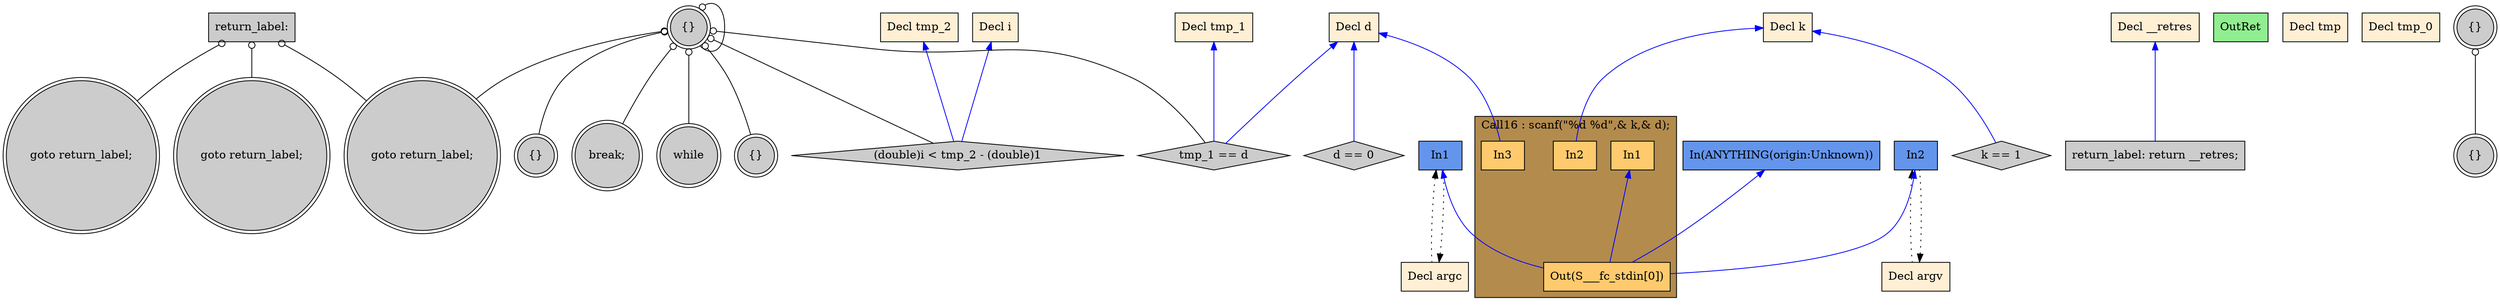 digraph G {
  rankdir=TB;
  node [style="filled", ];
  32 [label="break;", fillcolor="#CCCCCC", shape=doublecircle, ];
  33 [label="goto return_label;", fillcolor="#CCCCCC", shape=doublecircle, ];
  34 [label="return_label: return __retres;", fillcolor="#CCCCCC", shape=box, ];
  2 [label="Decl argc", fillcolor="#FFEFD5", shape=box, ];
  35 [label="OutRet", fillcolor="#90EE90", shape=box, ];
  3 [label="In1", fillcolor="#6495ED", shape=box, ];
  36 [label="In(ANYTHING(origin:Unknown))", fillcolor="#6495ED", shape=box, ];
  4 [label="Decl argv", fillcolor="#FFEFD5", shape=box, ];
  5 [label="In2", fillcolor="#6495ED", shape=box, ];
  6 [label="Decl k", fillcolor="#FFEFD5", shape=box, ];
  7 [label="Decl d", fillcolor="#FFEFD5", shape=box, ];
  8 [label="Decl i", fillcolor="#FFEFD5", shape=box, ];
  9 [label="Decl tmp", fillcolor="#FFEFD5", shape=box, ];
  10 [label="Decl tmp_0", fillcolor="#FFEFD5", shape=box, ];
  11 [label="Decl tmp_1", fillcolor="#FFEFD5", shape=box, ];
  12 [label="Decl tmp_2", fillcolor="#FFEFD5", shape=box, ];
  13 [label="Decl __retres", fillcolor="#FFEFD5", shape=box, ];
  15 [label="In1", fillcolor="#FFCA6E", shape=box, ];
  16 [label="In2", fillcolor="#FFCA6E", shape=box, ];
  17 [label="In3", fillcolor="#FFCA6E", shape=box, ];
  18 [label="Out(S___fc_stdin[0])", fillcolor="#FFCA6E", shape=box, ];
  19 [label="d == 0", fillcolor="#CCCCCC", shape=diamond, ];
  20 [label="k == 1", fillcolor="#CCCCCC", shape=diamond, ];
  21 [label="{}", fillcolor="#CCCCCC", shape=doublecircle, ];
  22 [label="{}", fillcolor="#CCCCCC", shape=doublecircle, ];
  23 [label="goto return_label;", fillcolor="#CCCCCC", shape=doublecircle, ];
  24 [label="return_label:", fillcolor="#CCCCCC", shape=box, ];
  25 [label="goto return_label;", fillcolor="#CCCCCC", shape=doublecircle, ];
  26 [label="while", fillcolor="#CCCCCC", shape=doublecircle, ];
  27 [label="{}", fillcolor="#CCCCCC", shape=doublecircle, ];
  28 [label="(double)i < tmp_2 - (double)1", fillcolor="#CCCCCC",
      shape=diamond, ];
  29 [label="{}", fillcolor="#CCCCCC", shape=doublecircle, ];
  30 [label="{}", fillcolor="#CCCCCC", shape=doublecircle, ];
  31 [label="tmp_1 == d", fillcolor="#CCCCCC", shape=diamond, ];
  
  subgraph cluster_Call16 { label="Call16 : scanf(\"%d %d\",& k,& d);";
                            fillcolor="#B38B4D"; style="filled"; 18;17;16;15;
     };
  
  edge [dir=back, ];
  29 -> 32 [color="#000000", arrowtail=odot, ];
  24 -> 33 [color="#000000", arrowtail=odot, ];
  29 -> 33 [color="#000000", arrowtail=odot, ];
  13 -> 34 [color="#0000FF", ];
  3 -> 2 [color="#000000", style="dotted", ];
  2 -> 3 [color="#000000", style="dotted", ];
  5 -> 4 [color="#000000", style="dotted", ];
  4 -> 5 [color="#000000", style="dotted", ];
  6 -> 16 [color="#0000FF", ];
  7 -> 17 [color="#0000FF", ];
  3 -> 18 [color="#0000FF", ];
  5 -> 18 [color="#0000FF", ];
  15 -> 18 [color="#0000FF", ];
  36 -> 18 [color="#0000FF", ];
  7 -> 19 [color="#0000FF", ];
  6 -> 20 [color="#0000FF", ];
  21 -> 22 [color="#000000", arrowtail=odot, ];
  24 -> 23 [color="#000000", arrowtail=odot, ];
  24 -> 25 [color="#000000", arrowtail=odot, ];
  29 -> 26 [color="#000000", arrowtail=odot, ];
  29 -> 27 [color="#000000", arrowtail=odot, ];
  8 -> 28 [color="#0000FF", ];
  12 -> 28 [color="#0000FF", ];
  29 -> 28 [color="#000000", arrowtail=odot, ];
  29 -> 29 [color="#000000", arrowtail=odot, ];
  29 -> 30 [color="#000000", arrowtail=odot, ];
  7 -> 31 [color="#0000FF", ];
  11 -> 31 [color="#0000FF", ];
  29 -> 31 [color="#000000", arrowtail=odot, ];
  
  }